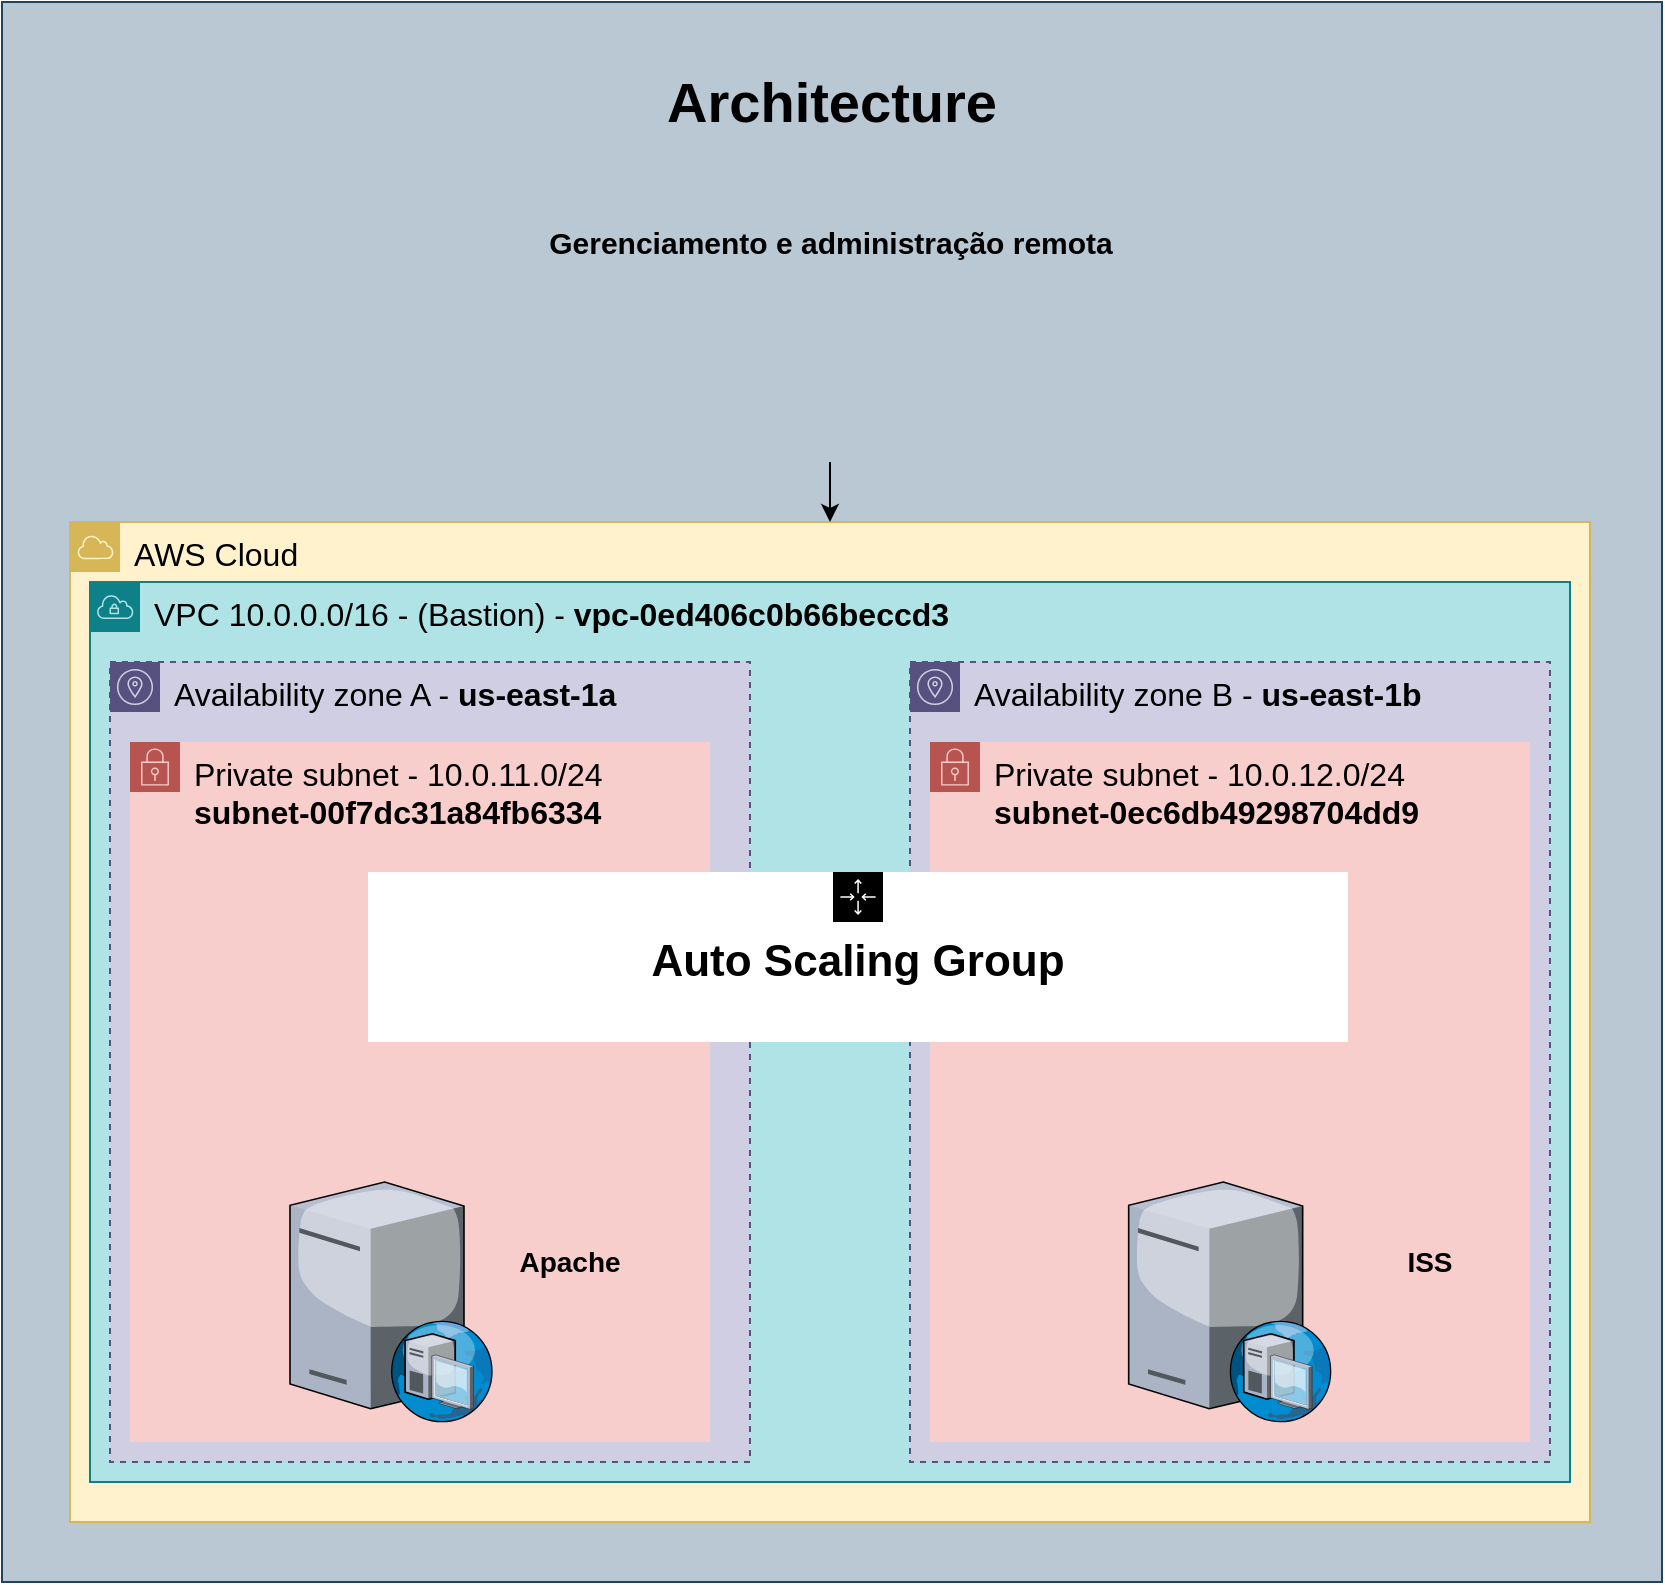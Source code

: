<mxfile version="14.2.7" type="device"><diagram id="_AdpjOtBL9CCVwVE7Svi" name="AWS-Architecture"><mxGraphModel dx="632" dy="735" grid="1" gridSize="10" guides="1" tooltips="1" connect="1" arrows="1" fold="1" page="1" pageScale="1" pageWidth="827" pageHeight="1169" math="0" shadow="0"><root><mxCell id="6darbPCMa-mHeZnaq-gV-0"/><mxCell id="6darbPCMa-mHeZnaq-gV-1" parent="6darbPCMa-mHeZnaq-gV-0"/><mxCell id="syYEibp96dertPi6sbqG-0" value="" style="rounded=0;whiteSpace=wrap;html=1;fillColor=#bac8d3;strokeColor=#23445d;" vertex="1" parent="6darbPCMa-mHeZnaq-gV-1"><mxGeometry x="50" y="160" width="830" height="790" as="geometry"/></mxCell><mxCell id="_qhSheYotXWv7aSbsxR1-1" value="&lt;font style=&quot;font-size: 16px&quot;&gt;AWS Cloud&lt;/font&gt;" style="outlineConnect=0;html=1;whiteSpace=wrap;fontSize=12;fontStyle=0;shape=mxgraph.aws4.group;grIcon=mxgraph.aws4.group_aws_cloud;strokeColor=#d6b656;fillColor=#fff2cc;verticalAlign=top;align=left;spacingLeft=30;dashed=0;" parent="6darbPCMa-mHeZnaq-gV-1" vertex="1"><mxGeometry x="84" y="420" width="760" height="500" as="geometry"/></mxCell><mxCell id="_qhSheYotXWv7aSbsxR1-2" value="&lt;font style=&quot;font-size: 16px&quot;&gt;VPC 10.0.0.0/16 - (Bastion) -&amp;nbsp;&lt;b&gt;vpc-0ed406c0b66beccd3&lt;/b&gt;&lt;/font&gt;" style="outlineConnect=0;html=1;whiteSpace=wrap;fontSize=12;fontStyle=0;shape=mxgraph.aws4.group;grIcon=mxgraph.aws4.group_vpc;fillColor=#b0e3e6;verticalAlign=top;align=left;spacingLeft=30;dashed=0;strokeColor=#0e8088;" parent="6darbPCMa-mHeZnaq-gV-1" vertex="1"><mxGeometry x="94" y="450" width="740" height="450" as="geometry"/></mxCell><mxCell id="_qhSheYotXWv7aSbsxR1-10" value="&lt;font style=&quot;font-size: 16px&quot;&gt;Availability zone B - &lt;b&gt;us-east-1b&lt;/b&gt;&lt;/font&gt;" style="outlineConnect=0;html=1;whiteSpace=wrap;fontSize=12;fontStyle=0;shape=mxgraph.aws4.group;grIcon=mxgraph.aws4.group_availability_zone;strokeColor=#56517e;fillColor=#d0cee2;verticalAlign=top;align=left;spacingLeft=30;dashed=1;" parent="6darbPCMa-mHeZnaq-gV-1" vertex="1"><mxGeometry x="504" y="490" width="320" height="400" as="geometry"/></mxCell><mxCell id="_qhSheYotXWv7aSbsxR1-8" value="&lt;font style=&quot;font-size: 16px&quot;&gt;Private subnet - 10.0.12.0/24&lt;br&gt;&lt;b&gt;subnet-0ec6db49298704dd9&lt;/b&gt;&lt;/font&gt;" style="points=[[0,0],[0.25,0],[0.5,0],[0.75,0],[1,0],[1,0.25],[1,0.5],[1,0.75],[1,1],[0.75,1],[0.5,1],[0.25,1],[0,1],[0,0.75],[0,0.5],[0,0.25]];outlineConnect=0;html=1;whiteSpace=wrap;fontSize=12;fontStyle=0;shape=mxgraph.aws4.group;grIcon=mxgraph.aws4.group_security_group;grStroke=0;strokeColor=#b85450;fillColor=#f8cecc;verticalAlign=top;align=left;spacingLeft=30;dashed=0;" parent="6darbPCMa-mHeZnaq-gV-1" vertex="1"><mxGeometry x="514" y="530" width="300" height="350" as="geometry"/></mxCell><mxCell id="_qhSheYotXWv7aSbsxR1-4" value="&lt;font style=&quot;font-size: 16px&quot;&gt;Availability zone A - &lt;b&gt;us-east-1a&lt;/b&gt;&lt;/font&gt;" style="outlineConnect=0;html=1;whiteSpace=wrap;fontSize=12;fontStyle=0;shape=mxgraph.aws4.group;grIcon=mxgraph.aws4.group_availability_zone;strokeColor=#56517e;fillColor=#d0cee2;verticalAlign=top;align=left;spacingLeft=30;dashed=1;" parent="6darbPCMa-mHeZnaq-gV-1" vertex="1"><mxGeometry x="104" y="490" width="320" height="400" as="geometry"/></mxCell><mxCell id="_qhSheYotXWv7aSbsxR1-9" style="edgeStyle=orthogonalEdgeStyle;rounded=0;orthogonalLoop=1;jettySize=auto;html=1;" parent="6darbPCMa-mHeZnaq-gV-1" source="_qhSheYotXWv7aSbsxR1-0" target="_qhSheYotXWv7aSbsxR1-1" edge="1"><mxGeometry relative="1" as="geometry"/></mxCell><mxCell id="_qhSheYotXWv7aSbsxR1-0" value="" style="shape=image;html=1;verticalAlign=top;verticalLabelPosition=bottom;labelBackgroundColor=#ffffff;imageAspect=0;aspect=fixed;image=https://cdn2.iconfinder.com/data/icons/computer-technology-23/64/remote-monitor-Access-control-128.png" parent="6darbPCMa-mHeZnaq-gV-1" vertex="1"><mxGeometry x="424" y="310" width="80" height="80" as="geometry"/></mxCell><mxCell id="_qhSheYotXWv7aSbsxR1-6" value="&lt;b&gt;&lt;font style=&quot;font-size: 15px&quot;&gt;Gerenciamento e administração remota&lt;/font&gt;&lt;/b&gt;" style="text;html=1;align=center;verticalAlign=middle;resizable=0;points=[];autosize=1;" parent="6darbPCMa-mHeZnaq-gV-1" vertex="1"><mxGeometry x="314" y="270" width="300" height="20" as="geometry"/></mxCell><mxCell id="_qhSheYotXWv7aSbsxR1-7" value="&lt;span style=&quot;font-size: 16px&quot;&gt;Private subnet - 10.0.11.0/24&lt;/span&gt;&lt;br style=&quot;font-size: 16px&quot;&gt;&lt;span style=&quot;font-size: 16px&quot;&gt;&lt;b&gt;subnet-00f7dc31a84fb6334&lt;/b&gt;&lt;/span&gt;" style="points=[[0,0],[0.25,0],[0.5,0],[0.75,0],[1,0],[1,0.25],[1,0.5],[1,0.75],[1,1],[0.75,1],[0.5,1],[0.25,1],[0,1],[0,0.75],[0,0.5],[0,0.25]];outlineConnect=0;html=1;whiteSpace=wrap;fontSize=12;fontStyle=0;shape=mxgraph.aws4.group;grIcon=mxgraph.aws4.group_security_group;grStroke=0;strokeColor=#b85450;fillColor=#f8cecc;verticalAlign=top;align=left;spacingLeft=30;dashed=0;" parent="6darbPCMa-mHeZnaq-gV-1" vertex="1"><mxGeometry x="114" y="530" width="290" height="350" as="geometry"/></mxCell><mxCell id="_qhSheYotXWv7aSbsxR1-11" value="" style="verticalLabelPosition=bottom;aspect=fixed;html=1;verticalAlign=top;strokeColor=none;align=center;outlineConnect=0;shape=mxgraph.citrix.dhcp_server;" parent="6darbPCMa-mHeZnaq-gV-1" vertex="1"><mxGeometry x="194" y="750" width="101.33" height="120" as="geometry"/></mxCell><mxCell id="_qhSheYotXWv7aSbsxR1-12" value="" style="verticalLabelPosition=bottom;aspect=fixed;html=1;verticalAlign=top;strokeColor=none;align=center;outlineConnect=0;shape=mxgraph.citrix.dhcp_server;" parent="6darbPCMa-mHeZnaq-gV-1" vertex="1"><mxGeometry x="613.34" y="750" width="101.33" height="120" as="geometry"/></mxCell><mxCell id="_qhSheYotXWv7aSbsxR1-14" value="&lt;font style=&quot;font-size: 22px&quot;&gt;&lt;b&gt;Auto Scaling Group&lt;/b&gt;&lt;/font&gt;" style="outlineConnect=0;html=1;whiteSpace=wrap;fontSize=12;fontStyle=0;shape=mxgraph.aws4.groupCenter;grIcon=mxgraph.aws4.group_auto_scaling_group;grStroke=0;verticalAlign=top;align=center;dashed=0;spacingTop=25;" parent="6darbPCMa-mHeZnaq-gV-1" vertex="1"><mxGeometry x="233" y="595" width="490" height="85" as="geometry"/></mxCell><mxCell id="_qhSheYotXWv7aSbsxR1-15" value="&lt;font style=&quot;font-size: 14px&quot;&gt;&lt;b&gt;Apache&lt;/b&gt;&lt;/font&gt;" style="text;html=1;strokeColor=none;fillColor=none;align=center;verticalAlign=middle;whiteSpace=wrap;rounded=0;" parent="6darbPCMa-mHeZnaq-gV-1" vertex="1"><mxGeometry x="304" y="780" width="60" height="20" as="geometry"/></mxCell><mxCell id="_qhSheYotXWv7aSbsxR1-16" value="&lt;font style=&quot;font-size: 14px&quot;&gt;&lt;b&gt;ISS&lt;/b&gt;&lt;/font&gt;" style="text;html=1;strokeColor=none;fillColor=none;align=center;verticalAlign=middle;whiteSpace=wrap;rounded=0;" parent="6darbPCMa-mHeZnaq-gV-1" vertex="1"><mxGeometry x="734" y="780" width="60" height="20" as="geometry"/></mxCell><mxCell id="syYEibp96dertPi6sbqG-1" value="&lt;font style=&quot;font-size: 28px&quot;&gt;&lt;b&gt;Architecture&lt;/b&gt;&lt;/font&gt;" style="text;html=1;strokeColor=none;fillColor=none;align=center;verticalAlign=middle;whiteSpace=wrap;rounded=0;" vertex="1" parent="6darbPCMa-mHeZnaq-gV-1"><mxGeometry x="445" y="200" width="40" height="20" as="geometry"/></mxCell></root></mxGraphModel></diagram></mxfile>